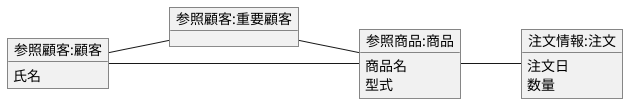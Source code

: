 @startuml 注文
left to right direction
object "参照顧客:重要顧客" as  a{
}
object "参照顧客:顧客" as b {
氏名
}
object "参照商品:商品" as c {
商品名
型式
}
object "注文情報:注文" as d {
注文日
数量
}
b -- a
a -- c
b -- c
c -- d 
@enduml